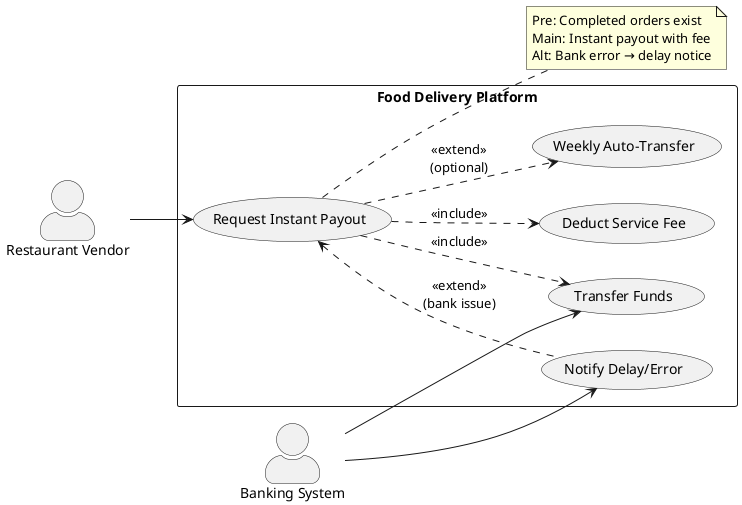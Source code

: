 @startuml
left to right direction
skinparam actorStyle awesome
skinparam packageStyle rectangle

actor "Restaurant Vendor" as RV
actor "Banking System" as BANK

rectangle "Food Delivery Platform" as FDP {
  usecase "Request Instant Payout" as U0
  usecase "Deduct Service Fee" as U1
  usecase "Transfer Funds" as U2
  usecase "Weekly Auto-Transfer" as U3

  ' Alternative flow
  usecase "Notify Delay/Error" as A1
}

RV --> U0
U0 ..> U1 : <<include>>
U0 ..> U2 : <<include>>
U0 ..> U3 : <<extend>>\n(optional)
U0 <.. A1 : <<extend>>\n(bank issue)

BANK --> U2
BANK --> A1

note right of U0
Pre: Completed orders exist
Main: Instant payout with fee
Alt: Bank error → delay notice
end note
@enduml
